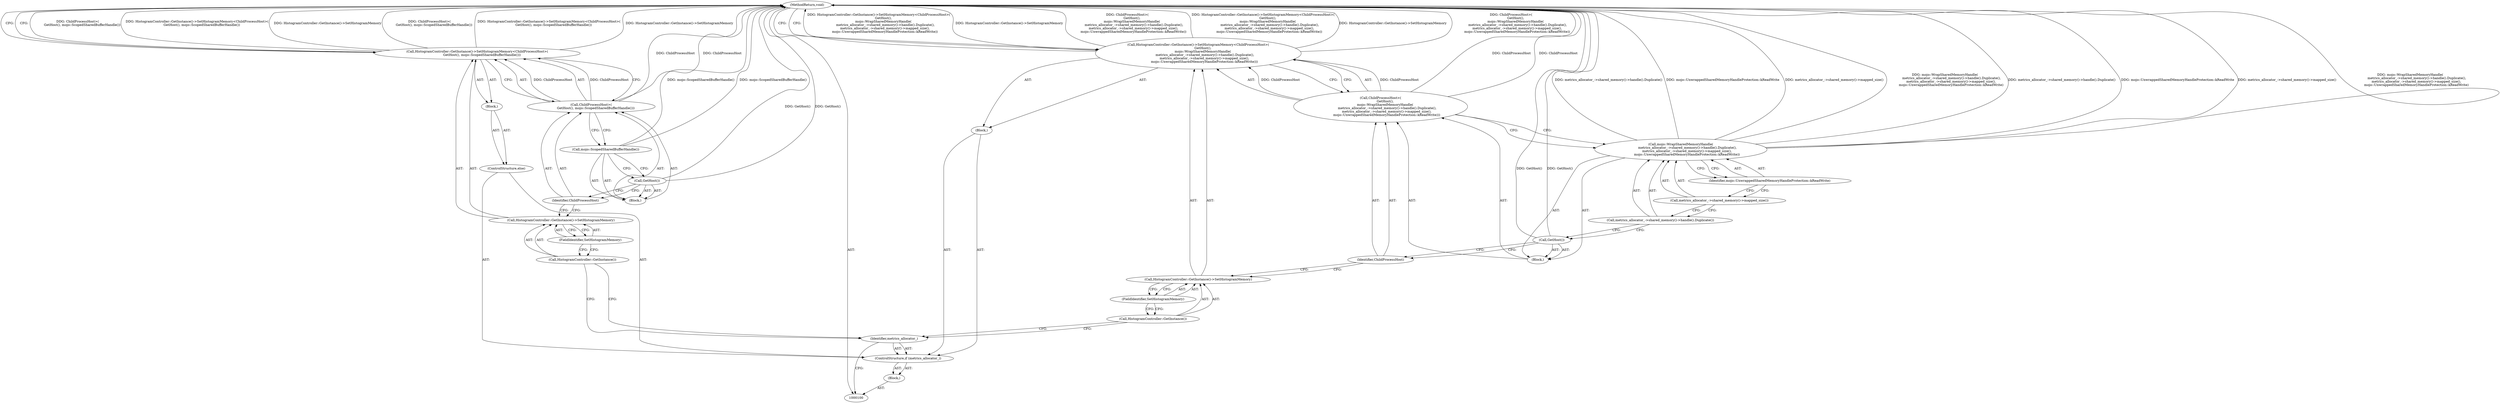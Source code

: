 digraph "0_Chrome_673ce95d481ea9368c4d4d43ac756ba1d6d9e608_10" {
"1000128" [label="(MethodReturn,void)"];
"1000101" [label="(Block,)"];
"1000122" [label="(FieldIdentifier,SetHistogramMemory)"];
"1000119" [label="(Call,HistogramController::GetInstance()->SetHistogramMemory<ChildProcessHost>(\n         GetHost(), mojo::ScopedSharedBufferHandle()))"];
"1000120" [label="(Call,HistogramController::GetInstance()->SetHistogramMemory)"];
"1000121" [label="(Call,HistogramController::GetInstance())"];
"1000123" [label="(Call,ChildProcessHost>(\n         GetHost(), mojo::ScopedSharedBufferHandle()))"];
"1000124" [label="(Identifier,ChildProcessHost)"];
"1000127" [label="(Call,mojo::ScopedSharedBufferHandle())"];
"1000125" [label="(Block,)"];
"1000126" [label="(Call,GetHost())"];
"1000102" [label="(ControlStructure,if (metrics_allocator_))"];
"1000104" [label="(Block,)"];
"1000103" [label="(Identifier,metrics_allocator_)"];
"1000105" [label="(Call,HistogramController::GetInstance()->SetHistogramMemory<ChildProcessHost>(\n         GetHost(),\n         mojo::WrapSharedMemoryHandle(\n             metrics_allocator_->shared_memory()->handle().Duplicate(),\n            metrics_allocator_->shared_memory()->mapped_size(),\n            mojo::UnwrappedSharedMemoryHandleProtection::kReadWrite)))"];
"1000106" [label="(Call,HistogramController::GetInstance()->SetHistogramMemory)"];
"1000107" [label="(Call,HistogramController::GetInstance())"];
"1000108" [label="(FieldIdentifier,SetHistogramMemory)"];
"1000109" [label="(Call,ChildProcessHost>(\n         GetHost(),\n         mojo::WrapSharedMemoryHandle(\n             metrics_allocator_->shared_memory()->handle().Duplicate(),\n            metrics_allocator_->shared_memory()->mapped_size(),\n            mojo::UnwrappedSharedMemoryHandleProtection::kReadWrite)))"];
"1000110" [label="(Identifier,ChildProcessHost)"];
"1000111" [label="(Block,)"];
"1000112" [label="(Call,GetHost())"];
"1000113" [label="(Call,mojo::WrapSharedMemoryHandle(\n             metrics_allocator_->shared_memory()->handle().Duplicate(),\n            metrics_allocator_->shared_memory()->mapped_size(),\n            mojo::UnwrappedSharedMemoryHandleProtection::kReadWrite))"];
"1000114" [label="(Call,metrics_allocator_->shared_memory()->handle().Duplicate())"];
"1000115" [label="(Call,metrics_allocator_->shared_memory()->mapped_size())"];
"1000116" [label="(Identifier,mojo::UnwrappedSharedMemoryHandleProtection::kReadWrite)"];
"1000118" [label="(Block,)"];
"1000117" [label="(ControlStructure,else)"];
"1000128" -> "1000100"  [label="AST: "];
"1000128" -> "1000105"  [label="CFG: "];
"1000128" -> "1000119"  [label="CFG: "];
"1000126" -> "1000128"  [label="DDG: GetHost()"];
"1000105" -> "1000128"  [label="DDG: HistogramController::GetInstance()->SetHistogramMemory<ChildProcessHost>(\n         GetHost(),\n         mojo::WrapSharedMemoryHandle(\n             metrics_allocator_->shared_memory()->handle().Duplicate(),\n            metrics_allocator_->shared_memory()->mapped_size(),\n            mojo::UnwrappedSharedMemoryHandleProtection::kReadWrite))"];
"1000105" -> "1000128"  [label="DDG: HistogramController::GetInstance()->SetHistogramMemory"];
"1000105" -> "1000128"  [label="DDG: ChildProcessHost>(\n         GetHost(),\n         mojo::WrapSharedMemoryHandle(\n             metrics_allocator_->shared_memory()->handle().Duplicate(),\n            metrics_allocator_->shared_memory()->mapped_size(),\n            mojo::UnwrappedSharedMemoryHandleProtection::kReadWrite))"];
"1000113" -> "1000128"  [label="DDG: metrics_allocator_->shared_memory()->handle().Duplicate()"];
"1000113" -> "1000128"  [label="DDG: mojo::UnwrappedSharedMemoryHandleProtection::kReadWrite"];
"1000113" -> "1000128"  [label="DDG: metrics_allocator_->shared_memory()->mapped_size()"];
"1000113" -> "1000128"  [label="DDG: mojo::WrapSharedMemoryHandle(\n             metrics_allocator_->shared_memory()->handle().Duplicate(),\n            metrics_allocator_->shared_memory()->mapped_size(),\n            mojo::UnwrappedSharedMemoryHandleProtection::kReadWrite)"];
"1000119" -> "1000128"  [label="DDG: ChildProcessHost>(\n         GetHost(), mojo::ScopedSharedBufferHandle())"];
"1000119" -> "1000128"  [label="DDG: HistogramController::GetInstance()->SetHistogramMemory<ChildProcessHost>(\n         GetHost(), mojo::ScopedSharedBufferHandle())"];
"1000119" -> "1000128"  [label="DDG: HistogramController::GetInstance()->SetHistogramMemory"];
"1000127" -> "1000128"  [label="DDG: mojo::ScopedSharedBufferHandle()"];
"1000112" -> "1000128"  [label="DDG: GetHost()"];
"1000123" -> "1000128"  [label="DDG: ChildProcessHost"];
"1000109" -> "1000128"  [label="DDG: ChildProcessHost"];
"1000101" -> "1000100"  [label="AST: "];
"1000102" -> "1000101"  [label="AST: "];
"1000122" -> "1000120"  [label="AST: "];
"1000122" -> "1000121"  [label="CFG: "];
"1000120" -> "1000122"  [label="CFG: "];
"1000119" -> "1000118"  [label="AST: "];
"1000119" -> "1000123"  [label="CFG: "];
"1000120" -> "1000119"  [label="AST: "];
"1000123" -> "1000119"  [label="AST: "];
"1000128" -> "1000119"  [label="CFG: "];
"1000119" -> "1000128"  [label="DDG: ChildProcessHost>(\n         GetHost(), mojo::ScopedSharedBufferHandle())"];
"1000119" -> "1000128"  [label="DDG: HistogramController::GetInstance()->SetHistogramMemory<ChildProcessHost>(\n         GetHost(), mojo::ScopedSharedBufferHandle())"];
"1000119" -> "1000128"  [label="DDG: HistogramController::GetInstance()->SetHistogramMemory"];
"1000123" -> "1000119"  [label="DDG: ChildProcessHost"];
"1000120" -> "1000119"  [label="AST: "];
"1000120" -> "1000122"  [label="CFG: "];
"1000121" -> "1000120"  [label="AST: "];
"1000122" -> "1000120"  [label="AST: "];
"1000124" -> "1000120"  [label="CFG: "];
"1000121" -> "1000120"  [label="AST: "];
"1000121" -> "1000103"  [label="CFG: "];
"1000122" -> "1000121"  [label="CFG: "];
"1000123" -> "1000119"  [label="AST: "];
"1000123" -> "1000127"  [label="CFG: "];
"1000124" -> "1000123"  [label="AST: "];
"1000125" -> "1000123"  [label="AST: "];
"1000119" -> "1000123"  [label="CFG: "];
"1000123" -> "1000128"  [label="DDG: ChildProcessHost"];
"1000123" -> "1000119"  [label="DDG: ChildProcessHost"];
"1000124" -> "1000123"  [label="AST: "];
"1000124" -> "1000120"  [label="CFG: "];
"1000126" -> "1000124"  [label="CFG: "];
"1000127" -> "1000125"  [label="AST: "];
"1000127" -> "1000126"  [label="CFG: "];
"1000123" -> "1000127"  [label="CFG: "];
"1000127" -> "1000128"  [label="DDG: mojo::ScopedSharedBufferHandle()"];
"1000125" -> "1000123"  [label="AST: "];
"1000126" -> "1000125"  [label="AST: "];
"1000127" -> "1000125"  [label="AST: "];
"1000126" -> "1000125"  [label="AST: "];
"1000126" -> "1000124"  [label="CFG: "];
"1000127" -> "1000126"  [label="CFG: "];
"1000126" -> "1000128"  [label="DDG: GetHost()"];
"1000102" -> "1000101"  [label="AST: "];
"1000103" -> "1000102"  [label="AST: "];
"1000104" -> "1000102"  [label="AST: "];
"1000117" -> "1000102"  [label="AST: "];
"1000104" -> "1000102"  [label="AST: "];
"1000105" -> "1000104"  [label="AST: "];
"1000103" -> "1000102"  [label="AST: "];
"1000103" -> "1000100"  [label="CFG: "];
"1000107" -> "1000103"  [label="CFG: "];
"1000121" -> "1000103"  [label="CFG: "];
"1000105" -> "1000104"  [label="AST: "];
"1000105" -> "1000109"  [label="CFG: "];
"1000106" -> "1000105"  [label="AST: "];
"1000109" -> "1000105"  [label="AST: "];
"1000128" -> "1000105"  [label="CFG: "];
"1000105" -> "1000128"  [label="DDG: HistogramController::GetInstance()->SetHistogramMemory<ChildProcessHost>(\n         GetHost(),\n         mojo::WrapSharedMemoryHandle(\n             metrics_allocator_->shared_memory()->handle().Duplicate(),\n            metrics_allocator_->shared_memory()->mapped_size(),\n            mojo::UnwrappedSharedMemoryHandleProtection::kReadWrite))"];
"1000105" -> "1000128"  [label="DDG: HistogramController::GetInstance()->SetHistogramMemory"];
"1000105" -> "1000128"  [label="DDG: ChildProcessHost>(\n         GetHost(),\n         mojo::WrapSharedMemoryHandle(\n             metrics_allocator_->shared_memory()->handle().Duplicate(),\n            metrics_allocator_->shared_memory()->mapped_size(),\n            mojo::UnwrappedSharedMemoryHandleProtection::kReadWrite))"];
"1000109" -> "1000105"  [label="DDG: ChildProcessHost"];
"1000106" -> "1000105"  [label="AST: "];
"1000106" -> "1000108"  [label="CFG: "];
"1000107" -> "1000106"  [label="AST: "];
"1000108" -> "1000106"  [label="AST: "];
"1000110" -> "1000106"  [label="CFG: "];
"1000107" -> "1000106"  [label="AST: "];
"1000107" -> "1000103"  [label="CFG: "];
"1000108" -> "1000107"  [label="CFG: "];
"1000108" -> "1000106"  [label="AST: "];
"1000108" -> "1000107"  [label="CFG: "];
"1000106" -> "1000108"  [label="CFG: "];
"1000109" -> "1000105"  [label="AST: "];
"1000109" -> "1000113"  [label="CFG: "];
"1000110" -> "1000109"  [label="AST: "];
"1000111" -> "1000109"  [label="AST: "];
"1000105" -> "1000109"  [label="CFG: "];
"1000109" -> "1000128"  [label="DDG: ChildProcessHost"];
"1000109" -> "1000105"  [label="DDG: ChildProcessHost"];
"1000110" -> "1000109"  [label="AST: "];
"1000110" -> "1000106"  [label="CFG: "];
"1000112" -> "1000110"  [label="CFG: "];
"1000111" -> "1000109"  [label="AST: "];
"1000112" -> "1000111"  [label="AST: "];
"1000113" -> "1000111"  [label="AST: "];
"1000112" -> "1000111"  [label="AST: "];
"1000112" -> "1000110"  [label="CFG: "];
"1000114" -> "1000112"  [label="CFG: "];
"1000112" -> "1000128"  [label="DDG: GetHost()"];
"1000113" -> "1000111"  [label="AST: "];
"1000113" -> "1000116"  [label="CFG: "];
"1000114" -> "1000113"  [label="AST: "];
"1000115" -> "1000113"  [label="AST: "];
"1000116" -> "1000113"  [label="AST: "];
"1000109" -> "1000113"  [label="CFG: "];
"1000113" -> "1000128"  [label="DDG: metrics_allocator_->shared_memory()->handle().Duplicate()"];
"1000113" -> "1000128"  [label="DDG: mojo::UnwrappedSharedMemoryHandleProtection::kReadWrite"];
"1000113" -> "1000128"  [label="DDG: metrics_allocator_->shared_memory()->mapped_size()"];
"1000113" -> "1000128"  [label="DDG: mojo::WrapSharedMemoryHandle(\n             metrics_allocator_->shared_memory()->handle().Duplicate(),\n            metrics_allocator_->shared_memory()->mapped_size(),\n            mojo::UnwrappedSharedMemoryHandleProtection::kReadWrite)"];
"1000114" -> "1000113"  [label="AST: "];
"1000114" -> "1000112"  [label="CFG: "];
"1000115" -> "1000114"  [label="CFG: "];
"1000115" -> "1000113"  [label="AST: "];
"1000115" -> "1000114"  [label="CFG: "];
"1000116" -> "1000115"  [label="CFG: "];
"1000116" -> "1000113"  [label="AST: "];
"1000116" -> "1000115"  [label="CFG: "];
"1000113" -> "1000116"  [label="CFG: "];
"1000118" -> "1000117"  [label="AST: "];
"1000119" -> "1000118"  [label="AST: "];
"1000117" -> "1000102"  [label="AST: "];
"1000118" -> "1000117"  [label="AST: "];
}
